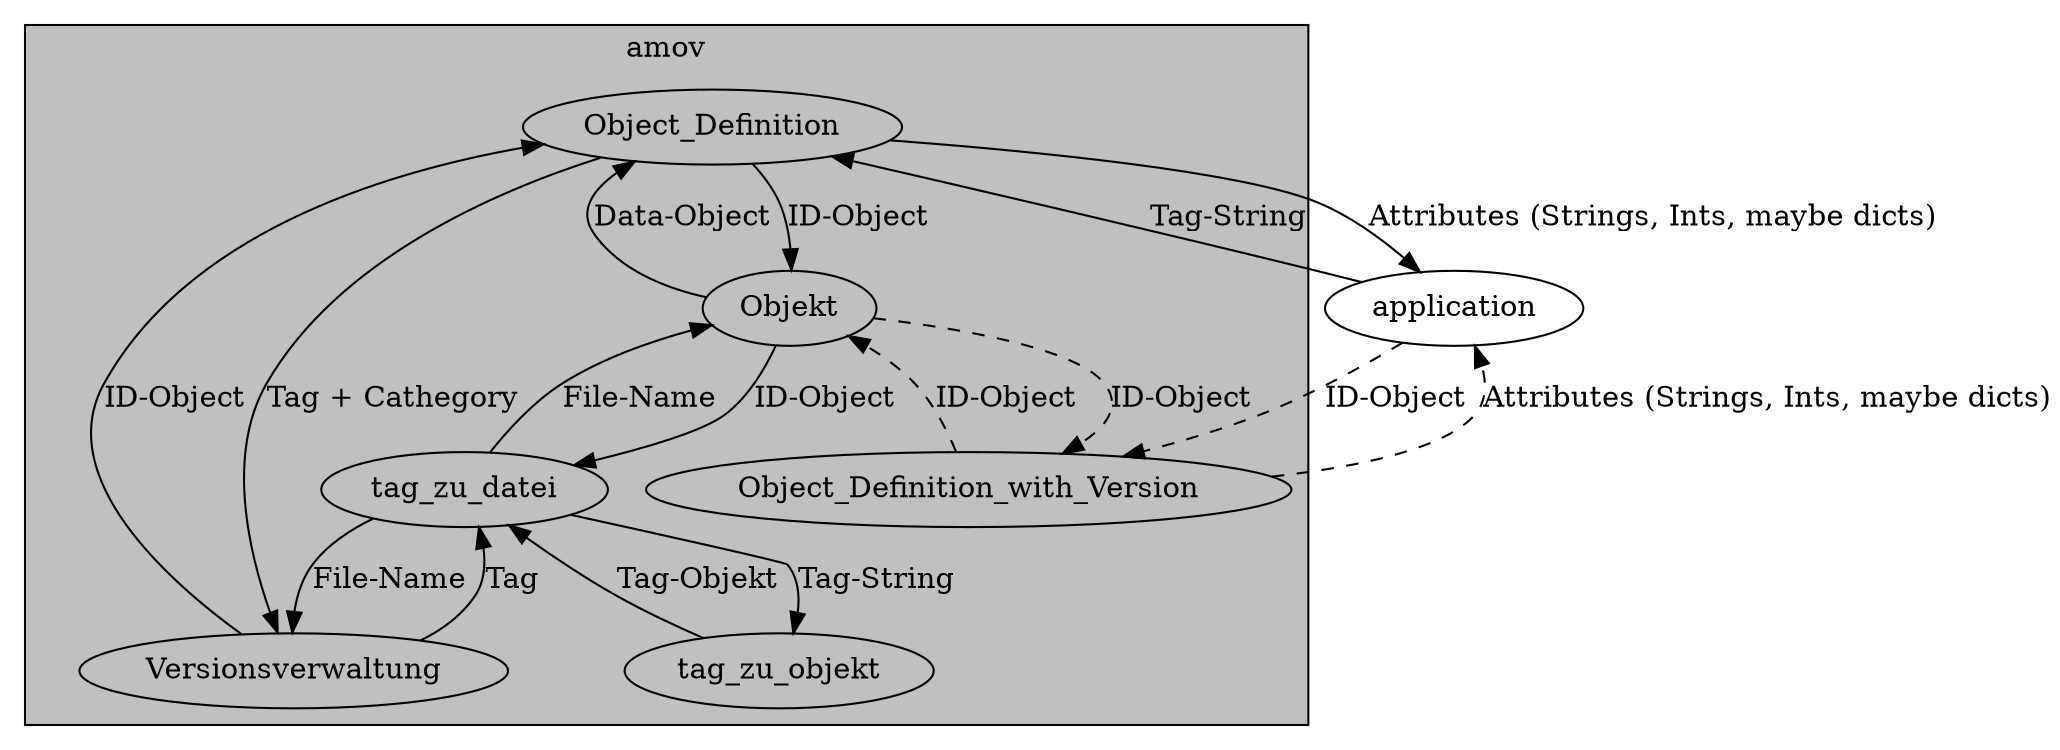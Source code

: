 digraph G {

    // Call the Object via Tag
    edge [label="Tag-String"] application -> Object_Definition
    
    // Object via ID
    edge [label="ID-Object" style="dashed"] application -> Object_Definition_with_Version
    
    subgraph cluster0 {
        label="amov"
        bgcolor = Grey
        
        // Object via ID
        Objekt -> Object_Definition_with_Version
        
        // Object via Tag
        edge [label="Tag + Cathegory" style="solid"] Object_Definition -> Versionsverwaltung
        
        edge [label="Tag"] Versionsverwaltung -> tag_zu_datei
        edge [label="File-Name"] tag_zu_datei -> Versionsverwaltung
        
        edge [label="ID-Object"] Versionsverwaltung -> Object_Definition
    
        edge [label="ID-Object"] Object_Definition -> Objekt
        edge[style="dashed"] Object_Definition_with_Version -> Objekt
    
        edge [style="solid"] Objekt -> tag_zu_datei
    
        edge [label="Tag-String"] tag_zu_datei -> tag_zu_objekt
    
        edge [label="Tag-Objekt"] tag_zu_objekt -> tag_zu_datei
    
        edge [label="File-Name"] tag_zu_datei -> Objekt
    
        edge [label="Data-Object"] Objekt -> Object_Definition
    }
    
    // Call the strings
    edge [label="Attributes (Strings, Ints, maybe dicts)" style="solid"] Object_Definition -> application
    
    // via ID
    edge [style="dashed"] Object_Definition_with_Version -> application

}
